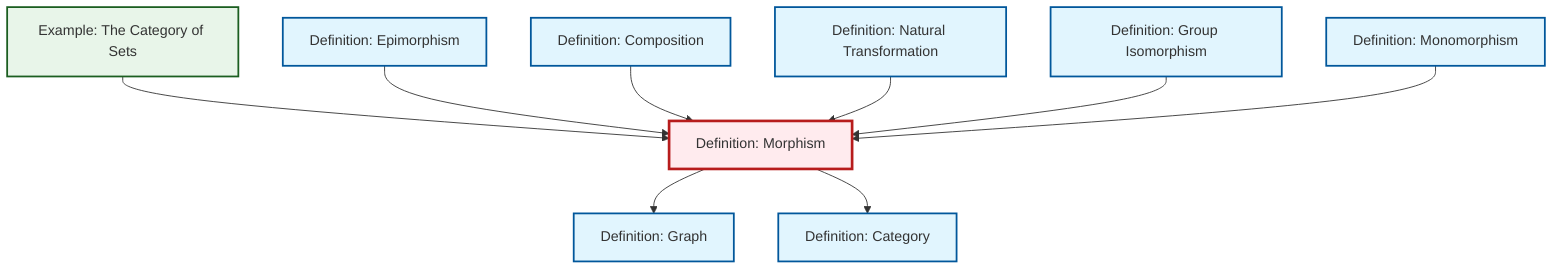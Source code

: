 graph TD
    classDef definition fill:#e1f5fe,stroke:#01579b,stroke-width:2px
    classDef theorem fill:#f3e5f5,stroke:#4a148c,stroke-width:2px
    classDef axiom fill:#fff3e0,stroke:#e65100,stroke-width:2px
    classDef example fill:#e8f5e9,stroke:#1b5e20,stroke-width:2px
    classDef current fill:#ffebee,stroke:#b71c1c,stroke-width:3px
    def-category["Definition: Category"]:::definition
    def-natural-transformation["Definition: Natural Transformation"]:::definition
    def-composition["Definition: Composition"]:::definition
    def-epimorphism["Definition: Epimorphism"]:::definition
    def-monomorphism["Definition: Monomorphism"]:::definition
    def-isomorphism["Definition: Group Isomorphism"]:::definition
    ex-set-category["Example: The Category of Sets"]:::example
    def-morphism["Definition: Morphism"]:::definition
    def-graph["Definition: Graph"]:::definition
    ex-set-category --> def-morphism
    def-epimorphism --> def-morphism
    def-morphism --> def-graph
    def-morphism --> def-category
    def-composition --> def-morphism
    def-natural-transformation --> def-morphism
    def-isomorphism --> def-morphism
    def-monomorphism --> def-morphism
    class def-morphism current